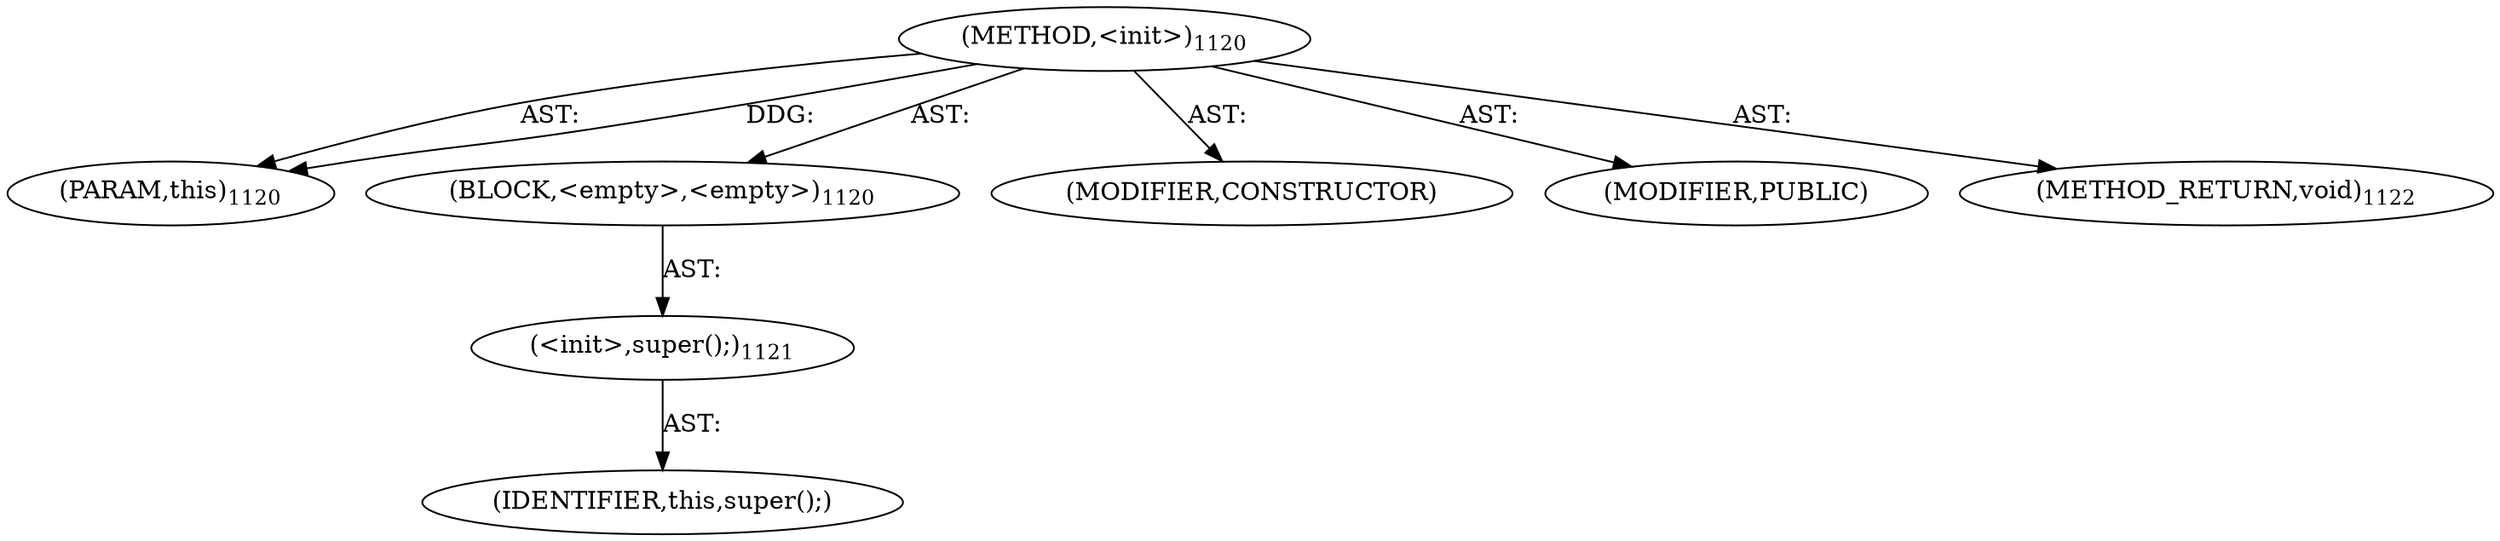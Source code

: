 digraph "&lt;init&gt;" {  
"111669149742" [label = <(METHOD,&lt;init&gt;)<SUB>1120</SUB>> ]
"115964117019" [label = <(PARAM,this)<SUB>1120</SUB>> ]
"25769803936" [label = <(BLOCK,&lt;empty&gt;,&lt;empty&gt;)<SUB>1120</SUB>> ]
"30064771077" [label = <(&lt;init&gt;,super();)<SUB>1121</SUB>> ]
"68719476774" [label = <(IDENTIFIER,this,super();)> ]
"133143986297" [label = <(MODIFIER,CONSTRUCTOR)> ]
"133143986298" [label = <(MODIFIER,PUBLIC)> ]
"128849018926" [label = <(METHOD_RETURN,void)<SUB>1122</SUB>> ]
  "111669149742" -> "115964117019"  [ label = "AST: "] 
  "111669149742" -> "25769803936"  [ label = "AST: "] 
  "111669149742" -> "133143986297"  [ label = "AST: "] 
  "111669149742" -> "133143986298"  [ label = "AST: "] 
  "111669149742" -> "128849018926"  [ label = "AST: "] 
  "25769803936" -> "30064771077"  [ label = "AST: "] 
  "30064771077" -> "68719476774"  [ label = "AST: "] 
  "111669149742" -> "115964117019"  [ label = "DDG: "] 
}

